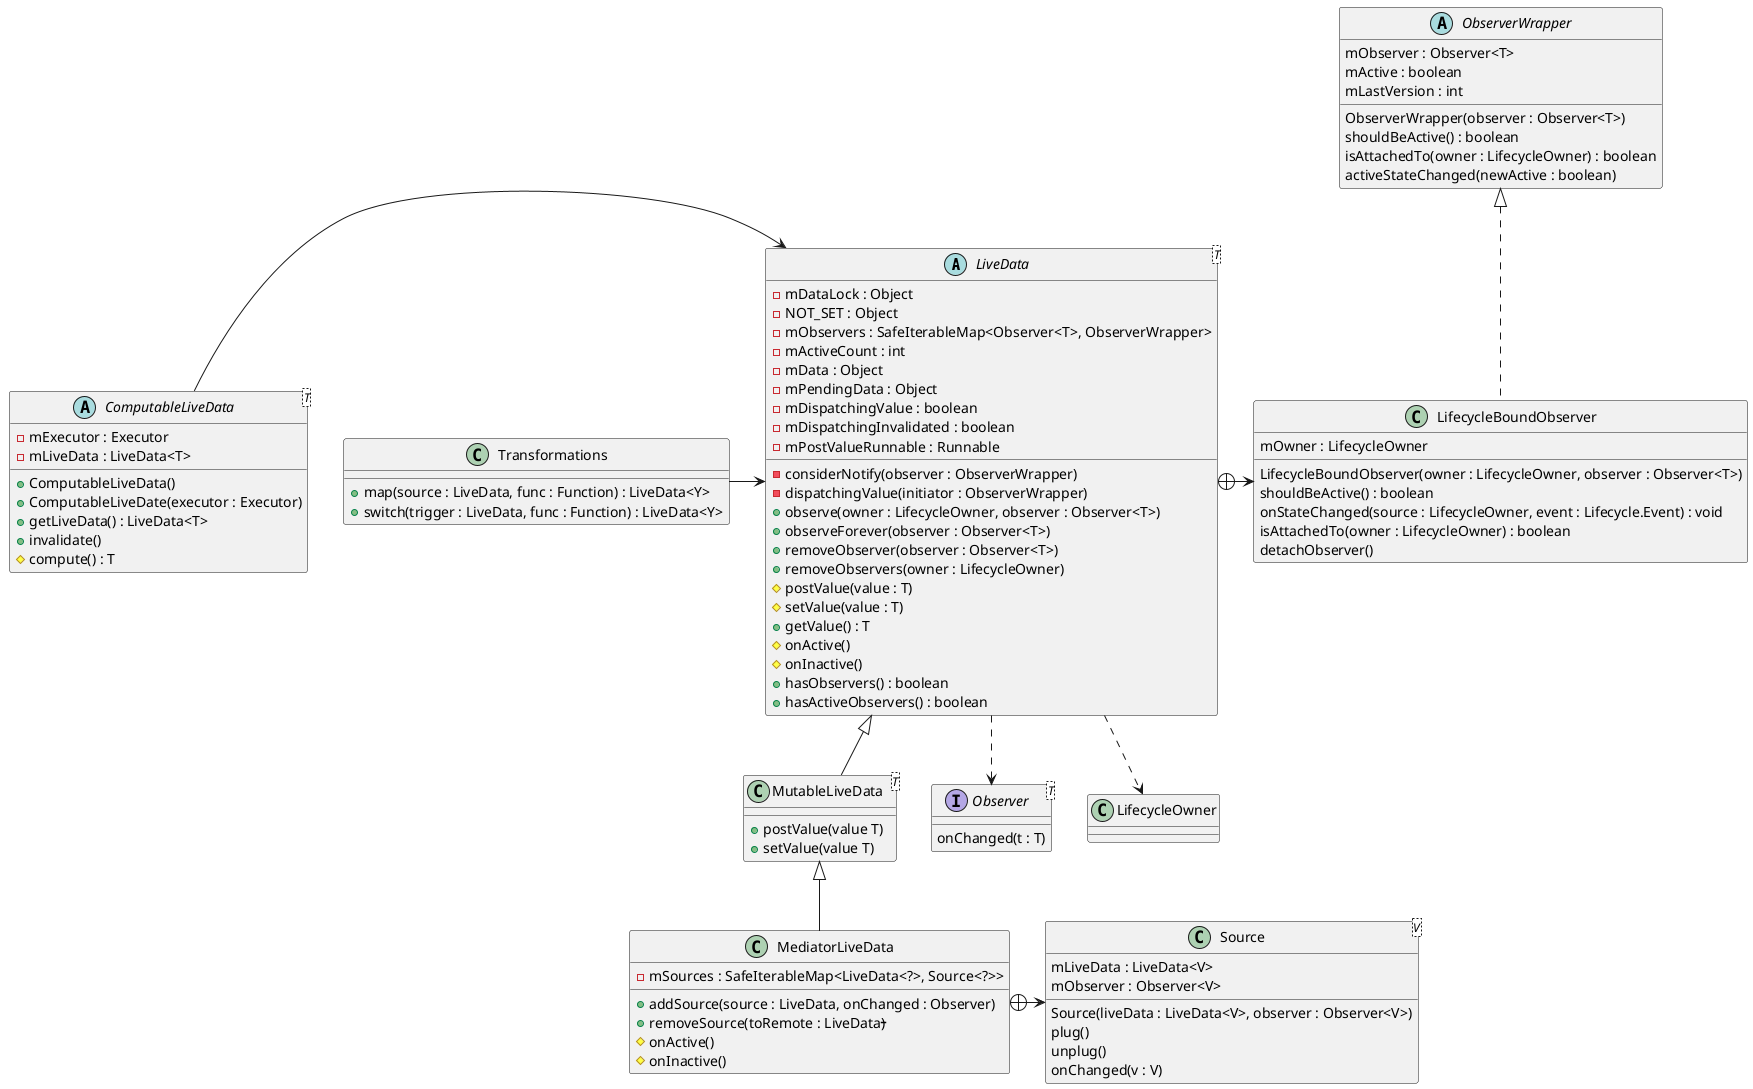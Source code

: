 @startuml

abstract class LiveData<T>{
- mDataLock : Object
- NOT_SET : Object
- mObservers : SafeIterableMap<Observer<T>, ObserverWrapper>
- mActiveCount : int
- mData : Object
- mPendingData : Object
- mDispatchingValue : boolean
- mDispatchingInvalidated : boolean
- mPostValueRunnable : Runnable

- considerNotify(observer : ObserverWrapper)
- dispatchingValue(initiator : ObserverWrapper)
+ observe(owner : LifecycleOwner, observer : Observer<T>)
+ observeForever(observer : Observer<T>)
+ removeObserver(observer : Observer<T>)
+ removeObservers(owner : LifecycleOwner)
# postValue(value : T)
# setValue(value : T)
+ getValue() : T
# onActive()
# onInactive()
+ hasObservers() : boolean
+ hasActiveObservers() : boolean

}

class LifecycleBoundObserver{
   mOwner : LifecycleOwner
   LifecycleBoundObserver(owner : LifecycleOwner, observer : Observer<T>)
   shouldBeActive() : boolean
   onStateChanged(source : LifecycleOwner, event : Lifecycle.Event) : void
   isAttachedTo(owner : LifecycleOwner) : boolean
   detachObserver()
}

abstract class ObserverWrapper{
mObserver : Observer<T>
mActive : boolean
mLastVersion : int
ObserverWrapper(observer : Observer<T>)
shouldBeActive() : boolean
isAttachedTo(owner : LifecycleOwner) : boolean
activeStateChanged(newActive : boolean)

}

class MutableLiveData<T>{
+ postValue(value T)
+ setValue(value T)
}

interface Observer<T>{
onChanged(t : T)
}

abstract class ComputableLiveData<T>{
- mExecutor : Executor
- mLiveData : LiveData<T>
+ ComputableLiveData()
+ ComputableLiveDate(executor : Executor)
+ getLiveData() : LiveData<T>
+ invalidate()
# compute() : T
}

class MediatorLiveData{
- mSources : SafeIterableMap<LiveData<?>, Source<?>>
+ addSource(source : LiveData, onChanged : Observer)
+ removeSource(toRemote : LiveData<S>)
# onActive()
# onInactive()

}

class Source<V>{
mLiveData : LiveData<V>
mObserver : Observer<V>
Source(liveData : LiveData<V>, observer : Observer<V>)
plug()
unplug()
onChanged(v : V)
}

class Transformations{
+ map(source : LiveData, func : Function) : LiveData<Y>
+ switch(trigger : LiveData, func : Function) : LiveData<Y>
}


LiveData +-> LifecycleBoundObserver
ObserverWrapper <|.. LifecycleBoundObserver
LiveData ..> LifecycleOwner
LiveData ..> Observer
LiveData <|-- MutableLiveData

ComputableLiveData -> LiveData
MediatorLiveData +-> Source
MutableLiveData <|-- MediatorLiveData
Transformations -> LiveData

@enduml